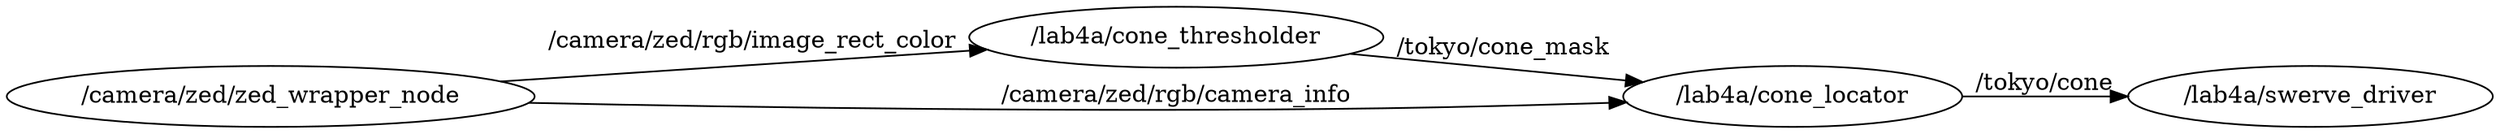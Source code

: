 digraph graphname {
	graph [
		compound=True,
		rank=same,
		rankdir=LR,
		ranksep=0.2
	];
	node [label="\N"];
	zed [
		height=0.5,
		label="/camera/zed/zed_wrapper_node",
		shape=ellipse];
	cone_thresholder [
		height=0.5,
		label="/lab4a/cone_thresholder",
		shape=ellipse];
	cone_locator [
		height=0.5,
		label="/lab4a/cone_locator",
		shape=ellipse];
	swerve_driver [
		height=0.5,
		label="/lab4a/swerve_driver",
		shape=ellipse];
	zed -> cone_thresholder [label="/camera/zed/rgb/image_rect_color"];
	zed -> cone_locator [label="/camera/zed/rgb/camera_info"];
	cone_thresholder -> cone_locator [label="/tokyo/cone_mask"];
	cone_locator -> swerve_driver [label="/tokyo/cone"];
}
